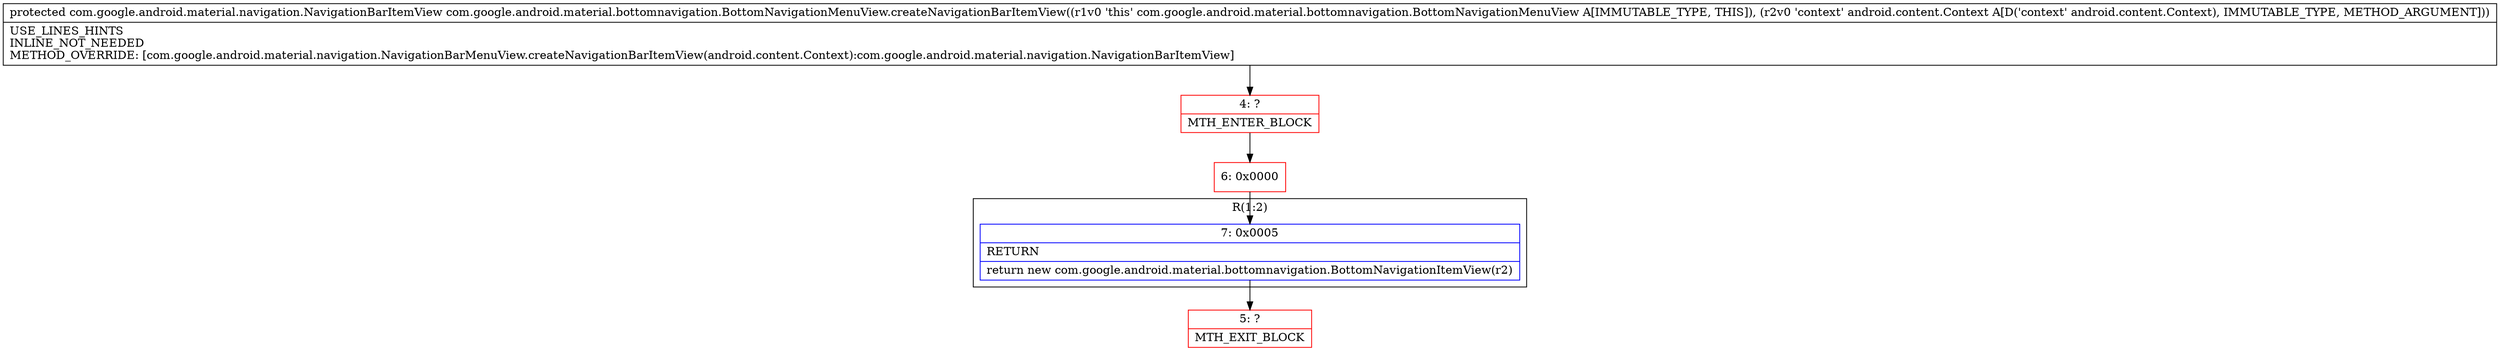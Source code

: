 digraph "CFG forcom.google.android.material.bottomnavigation.BottomNavigationMenuView.createNavigationBarItemView(Landroid\/content\/Context;)Lcom\/google\/android\/material\/navigation\/NavigationBarItemView;" {
subgraph cluster_Region_401110231 {
label = "R(1:2)";
node [shape=record,color=blue];
Node_7 [shape=record,label="{7\:\ 0x0005|RETURN\l|return new com.google.android.material.bottomnavigation.BottomNavigationItemView(r2)\l}"];
}
Node_4 [shape=record,color=red,label="{4\:\ ?|MTH_ENTER_BLOCK\l}"];
Node_6 [shape=record,color=red,label="{6\:\ 0x0000}"];
Node_5 [shape=record,color=red,label="{5\:\ ?|MTH_EXIT_BLOCK\l}"];
MethodNode[shape=record,label="{protected com.google.android.material.navigation.NavigationBarItemView com.google.android.material.bottomnavigation.BottomNavigationMenuView.createNavigationBarItemView((r1v0 'this' com.google.android.material.bottomnavigation.BottomNavigationMenuView A[IMMUTABLE_TYPE, THIS]), (r2v0 'context' android.content.Context A[D('context' android.content.Context), IMMUTABLE_TYPE, METHOD_ARGUMENT]))  | USE_LINES_HINTS\lINLINE_NOT_NEEDED\lMETHOD_OVERRIDE: [com.google.android.material.navigation.NavigationBarMenuView.createNavigationBarItemView(android.content.Context):com.google.android.material.navigation.NavigationBarItemView]\l}"];
MethodNode -> Node_4;Node_7 -> Node_5;
Node_4 -> Node_6;
Node_6 -> Node_7;
}

